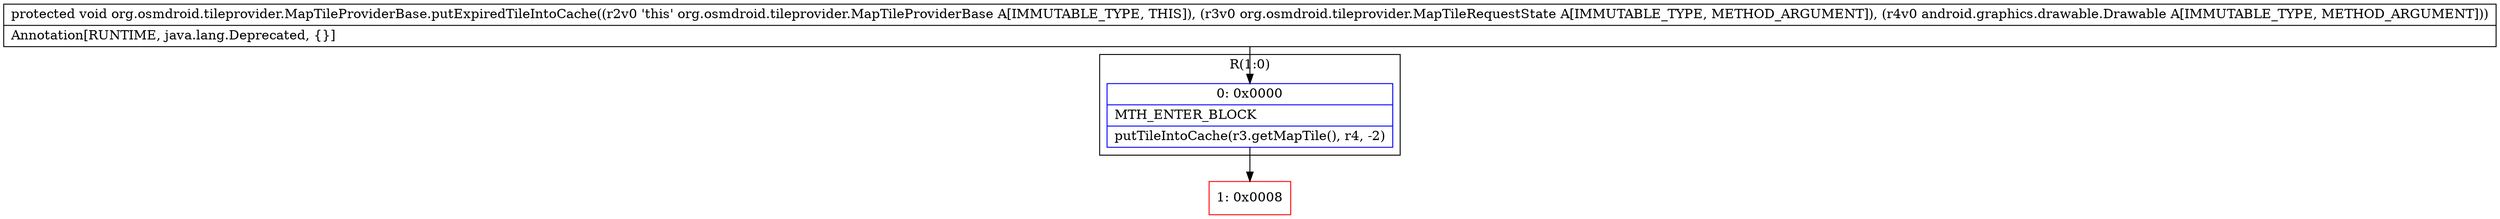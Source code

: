 digraph "CFG fororg.osmdroid.tileprovider.MapTileProviderBase.putExpiredTileIntoCache(Lorg\/osmdroid\/tileprovider\/MapTileRequestState;Landroid\/graphics\/drawable\/Drawable;)V" {
subgraph cluster_Region_254203559 {
label = "R(1:0)";
node [shape=record,color=blue];
Node_0 [shape=record,label="{0\:\ 0x0000|MTH_ENTER_BLOCK\l|putTileIntoCache(r3.getMapTile(), r4, \-2)\l}"];
}
Node_1 [shape=record,color=red,label="{1\:\ 0x0008}"];
MethodNode[shape=record,label="{protected void org.osmdroid.tileprovider.MapTileProviderBase.putExpiredTileIntoCache((r2v0 'this' org.osmdroid.tileprovider.MapTileProviderBase A[IMMUTABLE_TYPE, THIS]), (r3v0 org.osmdroid.tileprovider.MapTileRequestState A[IMMUTABLE_TYPE, METHOD_ARGUMENT]), (r4v0 android.graphics.drawable.Drawable A[IMMUTABLE_TYPE, METHOD_ARGUMENT]))  | Annotation[RUNTIME, java.lang.Deprecated, \{\}]\l}"];
MethodNode -> Node_0;
Node_0 -> Node_1;
}

